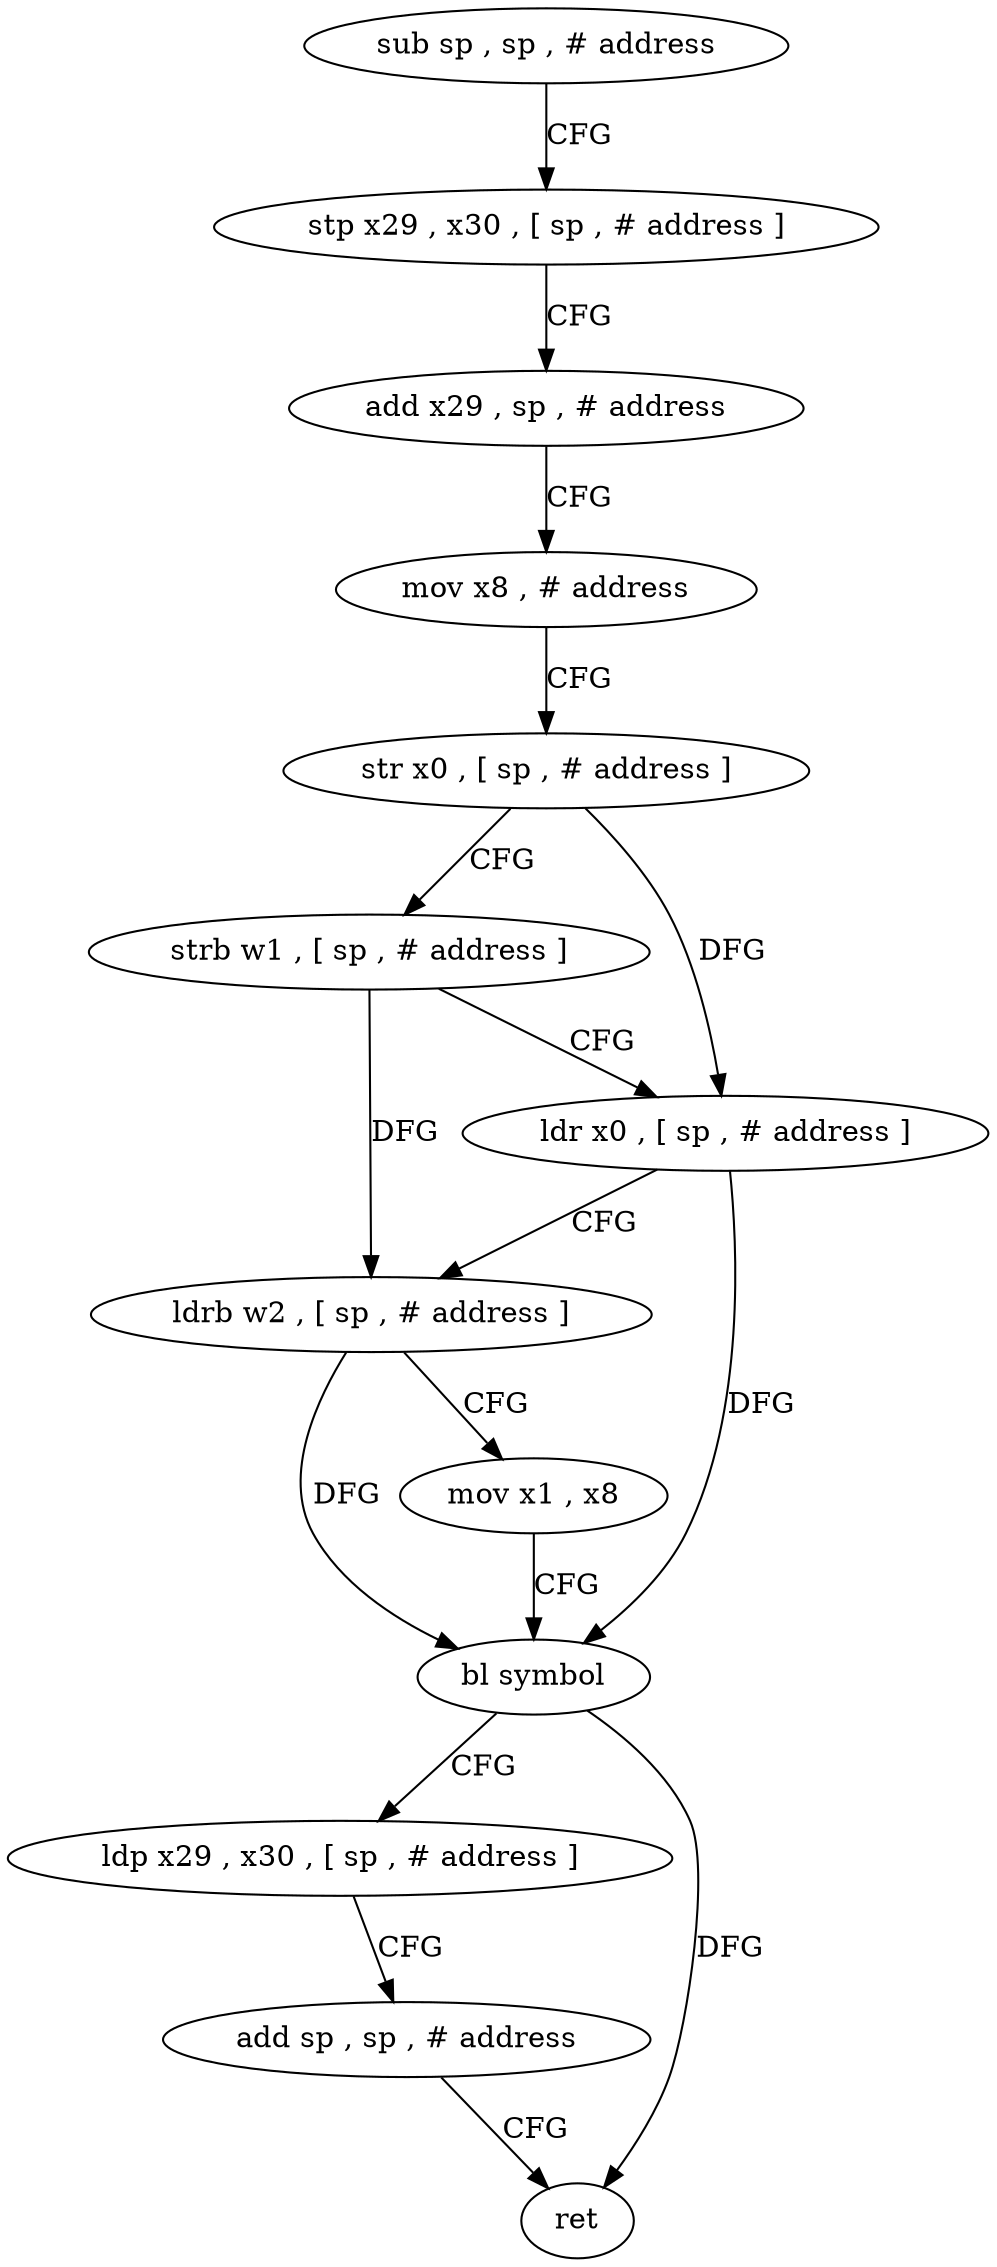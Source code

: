 digraph "func" {
"4220520" [label = "sub sp , sp , # address" ]
"4220524" [label = "stp x29 , x30 , [ sp , # address ]" ]
"4220528" [label = "add x29 , sp , # address" ]
"4220532" [label = "mov x8 , # address" ]
"4220536" [label = "str x0 , [ sp , # address ]" ]
"4220540" [label = "strb w1 , [ sp , # address ]" ]
"4220544" [label = "ldr x0 , [ sp , # address ]" ]
"4220548" [label = "ldrb w2 , [ sp , # address ]" ]
"4220552" [label = "mov x1 , x8" ]
"4220556" [label = "bl symbol" ]
"4220560" [label = "ldp x29 , x30 , [ sp , # address ]" ]
"4220564" [label = "add sp , sp , # address" ]
"4220568" [label = "ret" ]
"4220520" -> "4220524" [ label = "CFG" ]
"4220524" -> "4220528" [ label = "CFG" ]
"4220528" -> "4220532" [ label = "CFG" ]
"4220532" -> "4220536" [ label = "CFG" ]
"4220536" -> "4220540" [ label = "CFG" ]
"4220536" -> "4220544" [ label = "DFG" ]
"4220540" -> "4220544" [ label = "CFG" ]
"4220540" -> "4220548" [ label = "DFG" ]
"4220544" -> "4220548" [ label = "CFG" ]
"4220544" -> "4220556" [ label = "DFG" ]
"4220548" -> "4220552" [ label = "CFG" ]
"4220548" -> "4220556" [ label = "DFG" ]
"4220552" -> "4220556" [ label = "CFG" ]
"4220556" -> "4220560" [ label = "CFG" ]
"4220556" -> "4220568" [ label = "DFG" ]
"4220560" -> "4220564" [ label = "CFG" ]
"4220564" -> "4220568" [ label = "CFG" ]
}
